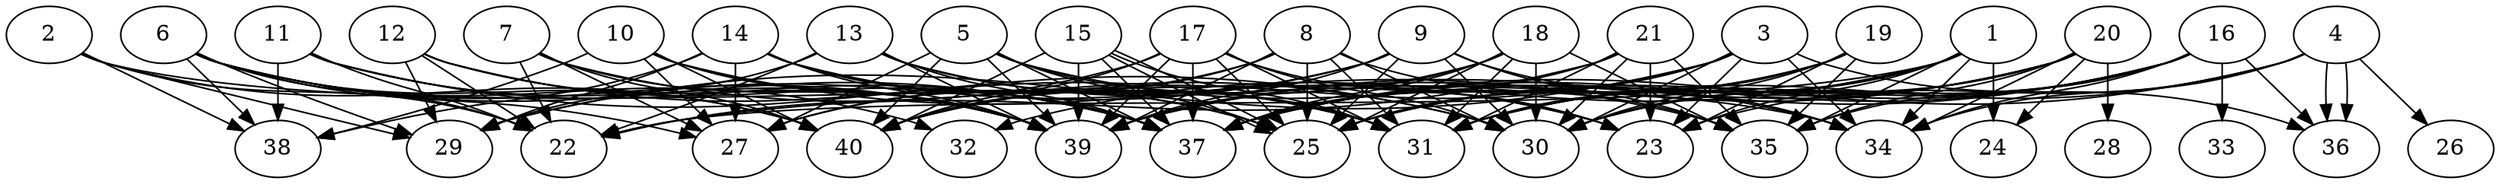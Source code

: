 // DAG automatically generated by daggen at Thu Oct  3 14:06:49 2019
// ./daggen --dot -n 40 --ccr 0.3 --fat 0.9 --regular 0.7 --density 0.7 --mindata 5242880 --maxdata 52428800 
digraph G {
  1 [size="90064213", alpha="0.00", expect_size="27019264"] 
  1 -> 22 [size ="27019264"]
  1 -> 23 [size ="27019264"]
  1 -> 24 [size ="27019264"]
  1 -> 30 [size ="27019264"]
  1 -> 31 [size ="27019264"]
  1 -> 32 [size ="27019264"]
  1 -> 34 [size ="27019264"]
  1 -> 35 [size ="27019264"]
  2 [size="46141440", alpha="0.06", expect_size="13842432"] 
  2 -> 22 [size ="13842432"]
  2 -> 29 [size ="13842432"]
  2 -> 34 [size ="13842432"]
  2 -> 38 [size ="13842432"]
  2 -> 40 [size ="13842432"]
  3 [size="113264640", alpha="0.07", expect_size="33979392"] 
  3 -> 23 [size ="33979392"]
  3 -> 25 [size ="33979392"]
  3 -> 29 [size ="33979392"]
  3 -> 30 [size ="33979392"]
  3 -> 34 [size ="33979392"]
  3 -> 36 [size ="33979392"]
  3 -> 37 [size ="33979392"]
  3 -> 40 [size ="33979392"]
  4 [size="23435947", alpha="0.11", expect_size="7030784"] 
  4 -> 23 [size ="7030784"]
  4 -> 26 [size ="7030784"]
  4 -> 31 [size ="7030784"]
  4 -> 34 [size ="7030784"]
  4 -> 36 [size ="7030784"]
  4 -> 36 [size ="7030784"]
  4 -> 37 [size ="7030784"]
  5 [size="128047787", alpha="0.13", expect_size="38414336"] 
  5 -> 25 [size ="38414336"]
  5 -> 27 [size ="38414336"]
  5 -> 31 [size ="38414336"]
  5 -> 34 [size ="38414336"]
  5 -> 37 [size ="38414336"]
  5 -> 39 [size ="38414336"]
  5 -> 40 [size ="38414336"]
  6 [size="42670080", alpha="0.11", expect_size="12801024"] 
  6 -> 22 [size ="12801024"]
  6 -> 27 [size ="12801024"]
  6 -> 29 [size ="12801024"]
  6 -> 32 [size ="12801024"]
  6 -> 37 [size ="12801024"]
  6 -> 38 [size ="12801024"]
  6 -> 39 [size ="12801024"]
  6 -> 40 [size ="12801024"]
  7 [size="55022933", alpha="0.15", expect_size="16506880"] 
  7 -> 22 [size ="16506880"]
  7 -> 27 [size ="16506880"]
  7 -> 30 [size ="16506880"]
  7 -> 39 [size ="16506880"]
  7 -> 40 [size ="16506880"]
  8 [size="81824427", alpha="0.16", expect_size="24547328"] 
  8 -> 25 [size ="24547328"]
  8 -> 27 [size ="24547328"]
  8 -> 30 [size ="24547328"]
  8 -> 31 [size ="24547328"]
  8 -> 35 [size ="24547328"]
  8 -> 39 [size ="24547328"]
  8 -> 40 [size ="24547328"]
  9 [size="40362667", alpha="0.12", expect_size="12108800"] 
  9 -> 25 [size ="12108800"]
  9 -> 27 [size ="12108800"]
  9 -> 29 [size ="12108800"]
  9 -> 30 [size ="12108800"]
  9 -> 34 [size ="12108800"]
  9 -> 35 [size ="12108800"]
  9 -> 39 [size ="12108800"]
  10 [size="165027840", alpha="0.16", expect_size="49508352"] 
  10 -> 25 [size ="49508352"]
  10 -> 27 [size ="49508352"]
  10 -> 35 [size ="49508352"]
  10 -> 38 [size ="49508352"]
  10 -> 39 [size ="49508352"]
  10 -> 40 [size ="49508352"]
  11 [size="114046293", alpha="0.19", expect_size="34213888"] 
  11 -> 22 [size ="34213888"]
  11 -> 30 [size ="34213888"]
  11 -> 37 [size ="34213888"]
  11 -> 38 [size ="34213888"]
  11 -> 39 [size ="34213888"]
  12 [size="117732693", alpha="0.15", expect_size="35319808"] 
  12 -> 22 [size ="35319808"]
  12 -> 29 [size ="35319808"]
  12 -> 31 [size ="35319808"]
  12 -> 37 [size ="35319808"]
  12 -> 39 [size ="35319808"]
  13 [size="165123413", alpha="0.04", expect_size="49537024"] 
  13 -> 22 [size ="49537024"]
  13 -> 23 [size ="49537024"]
  13 -> 29 [size ="49537024"]
  13 -> 31 [size ="49537024"]
  13 -> 37 [size ="49537024"]
  13 -> 39 [size ="49537024"]
  14 [size="61504853", alpha="0.05", expect_size="18451456"] 
  14 -> 23 [size ="18451456"]
  14 -> 25 [size ="18451456"]
  14 -> 27 [size ="18451456"]
  14 -> 29 [size ="18451456"]
  14 -> 31 [size ="18451456"]
  14 -> 37 [size ="18451456"]
  14 -> 38 [size ="18451456"]
  14 -> 39 [size ="18451456"]
  15 [size="148817920", alpha="0.05", expect_size="44645376"] 
  15 -> 25 [size ="44645376"]
  15 -> 25 [size ="44645376"]
  15 -> 31 [size ="44645376"]
  15 -> 37 [size ="44645376"]
  15 -> 39 [size ="44645376"]
  15 -> 40 [size ="44645376"]
  16 [size="93924693", alpha="0.08", expect_size="28177408"] 
  16 -> 25 [size ="28177408"]
  16 -> 30 [size ="28177408"]
  16 -> 31 [size ="28177408"]
  16 -> 33 [size ="28177408"]
  16 -> 34 [size ="28177408"]
  16 -> 35 [size ="28177408"]
  16 -> 36 [size ="28177408"]
  16 -> 37 [size ="28177408"]
  16 -> 39 [size ="28177408"]
  17 [size="20514133", alpha="0.19", expect_size="6154240"] 
  17 -> 22 [size ="6154240"]
  17 -> 23 [size ="6154240"]
  17 -> 25 [size ="6154240"]
  17 -> 30 [size ="6154240"]
  17 -> 31 [size ="6154240"]
  17 -> 37 [size ="6154240"]
  17 -> 39 [size ="6154240"]
  17 -> 40 [size ="6154240"]
  18 [size="137994240", alpha="0.08", expect_size="41398272"] 
  18 -> 25 [size ="41398272"]
  18 -> 30 [size ="41398272"]
  18 -> 31 [size ="41398272"]
  18 -> 35 [size ="41398272"]
  18 -> 37 [size ="41398272"]
  18 -> 39 [size ="41398272"]
  18 -> 40 [size ="41398272"]
  19 [size="103369387", alpha="0.12", expect_size="31010816"] 
  19 -> 23 [size ="31010816"]
  19 -> 25 [size ="31010816"]
  19 -> 30 [size ="31010816"]
  19 -> 31 [size ="31010816"]
  19 -> 35 [size ="31010816"]
  19 -> 37 [size ="31010816"]
  20 [size="42485760", alpha="0.15", expect_size="12745728"] 
  20 -> 24 [size ="12745728"]
  20 -> 25 [size ="12745728"]
  20 -> 28 [size ="12745728"]
  20 -> 30 [size ="12745728"]
  20 -> 31 [size ="12745728"]
  20 -> 34 [size ="12745728"]
  20 -> 35 [size ="12745728"]
  20 -> 37 [size ="12745728"]
  20 -> 39 [size ="12745728"]
  21 [size="166038187", alpha="0.07", expect_size="49811456"] 
  21 -> 22 [size ="49811456"]
  21 -> 23 [size ="49811456"]
  21 -> 30 [size ="49811456"]
  21 -> 31 [size ="49811456"]
  21 -> 35 [size ="49811456"]
  21 -> 37 [size ="49811456"]
  22 [size="154975573", alpha="0.02", expect_size="46492672"] 
  23 [size="114036053", alpha="0.10", expect_size="34210816"] 
  24 [size="146933760", alpha="0.18", expect_size="44080128"] 
  25 [size="25961813", alpha="0.01", expect_size="7788544"] 
  26 [size="68959573", alpha="0.07", expect_size="20687872"] 
  27 [size="131949227", alpha="0.17", expect_size="39584768"] 
  28 [size="121692160", alpha="0.16", expect_size="36507648"] 
  29 [size="29668693", alpha="0.17", expect_size="8900608"] 
  30 [size="127389013", alpha="0.17", expect_size="38216704"] 
  31 [size="88227840", alpha="0.10", expect_size="26468352"] 
  32 [size="142052693", alpha="0.15", expect_size="42615808"] 
  33 [size="160252587", alpha="0.19", expect_size="48075776"] 
  34 [size="81329493", alpha="0.09", expect_size="24398848"] 
  35 [size="68526080", alpha="0.16", expect_size="20557824"] 
  36 [size="75137707", alpha="0.12", expect_size="22541312"] 
  37 [size="126354773", alpha="0.08", expect_size="37906432"] 
  38 [size="102440960", alpha="0.00", expect_size="30732288"] 
  39 [size="67744427", alpha="0.03", expect_size="20323328"] 
  40 [size="45154987", alpha="0.09", expect_size="13546496"] 
}
